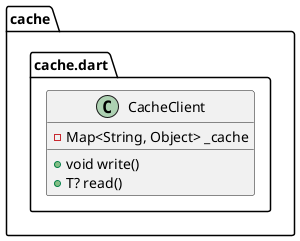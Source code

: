 @startuml
set namespaceSeparator ::

class "cache::cache.dart::CacheClient" {
  -Map<String, Object> _cache
  +void write()
  +T? read()
}


@enduml